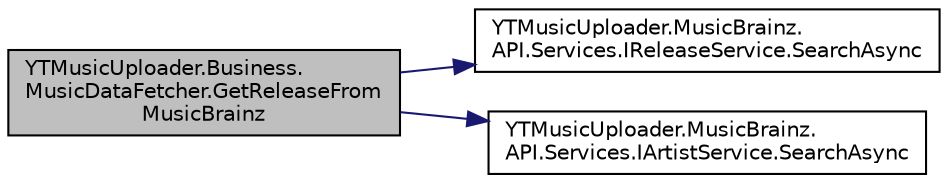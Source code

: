 digraph "YTMusicUploader.Business.MusicDataFetcher.GetReleaseFromMusicBrainz"
{
 // LATEX_PDF_SIZE
  edge [fontname="Helvetica",fontsize="10",labelfontname="Helvetica",labelfontsize="10"];
  node [fontname="Helvetica",fontsize="10",shape=record];
  rankdir="LR";
  Node1 [label="YTMusicUploader.Business.\lMusicDataFetcher.GetReleaseFrom\lMusicBrainz",height=0.2,width=0.4,color="black", fillcolor="grey75", style="filled", fontcolor="black",tooltip="Get the release (typically, the album data) from MusicBrainz via query using the artist,..."];
  Node1 -> Node2 [color="midnightblue",fontsize="10",style="solid"];
  Node2 [label="YTMusicUploader.MusicBrainz.\lAPI.Services.IReleaseService.SearchAsync",height=0.2,width=0.4,color="black", fillcolor="white", style="filled",URL="$d6/d6a/interface_y_t_music_uploader_1_1_music_brainz_1_1_a_p_i_1_1_services_1_1_i_release_service.html#a9bdd1d529806bee9e7240bd6b1911b57",tooltip="Search for a release in the MusicBrainz database, matching the given query."];
  Node1 -> Node3 [color="midnightblue",fontsize="10",style="solid"];
  Node3 [label="YTMusicUploader.MusicBrainz.\lAPI.Services.IArtistService.SearchAsync",height=0.2,width=0.4,color="black", fillcolor="white", style="filled",URL="$dd/d62/interface_y_t_music_uploader_1_1_music_brainz_1_1_a_p_i_1_1_services_1_1_i_artist_service.html#ac6a557bc948999cc191351e634be1d20",tooltip="Search for an artist in the MusicBrainz database, matching the given query."];
}
